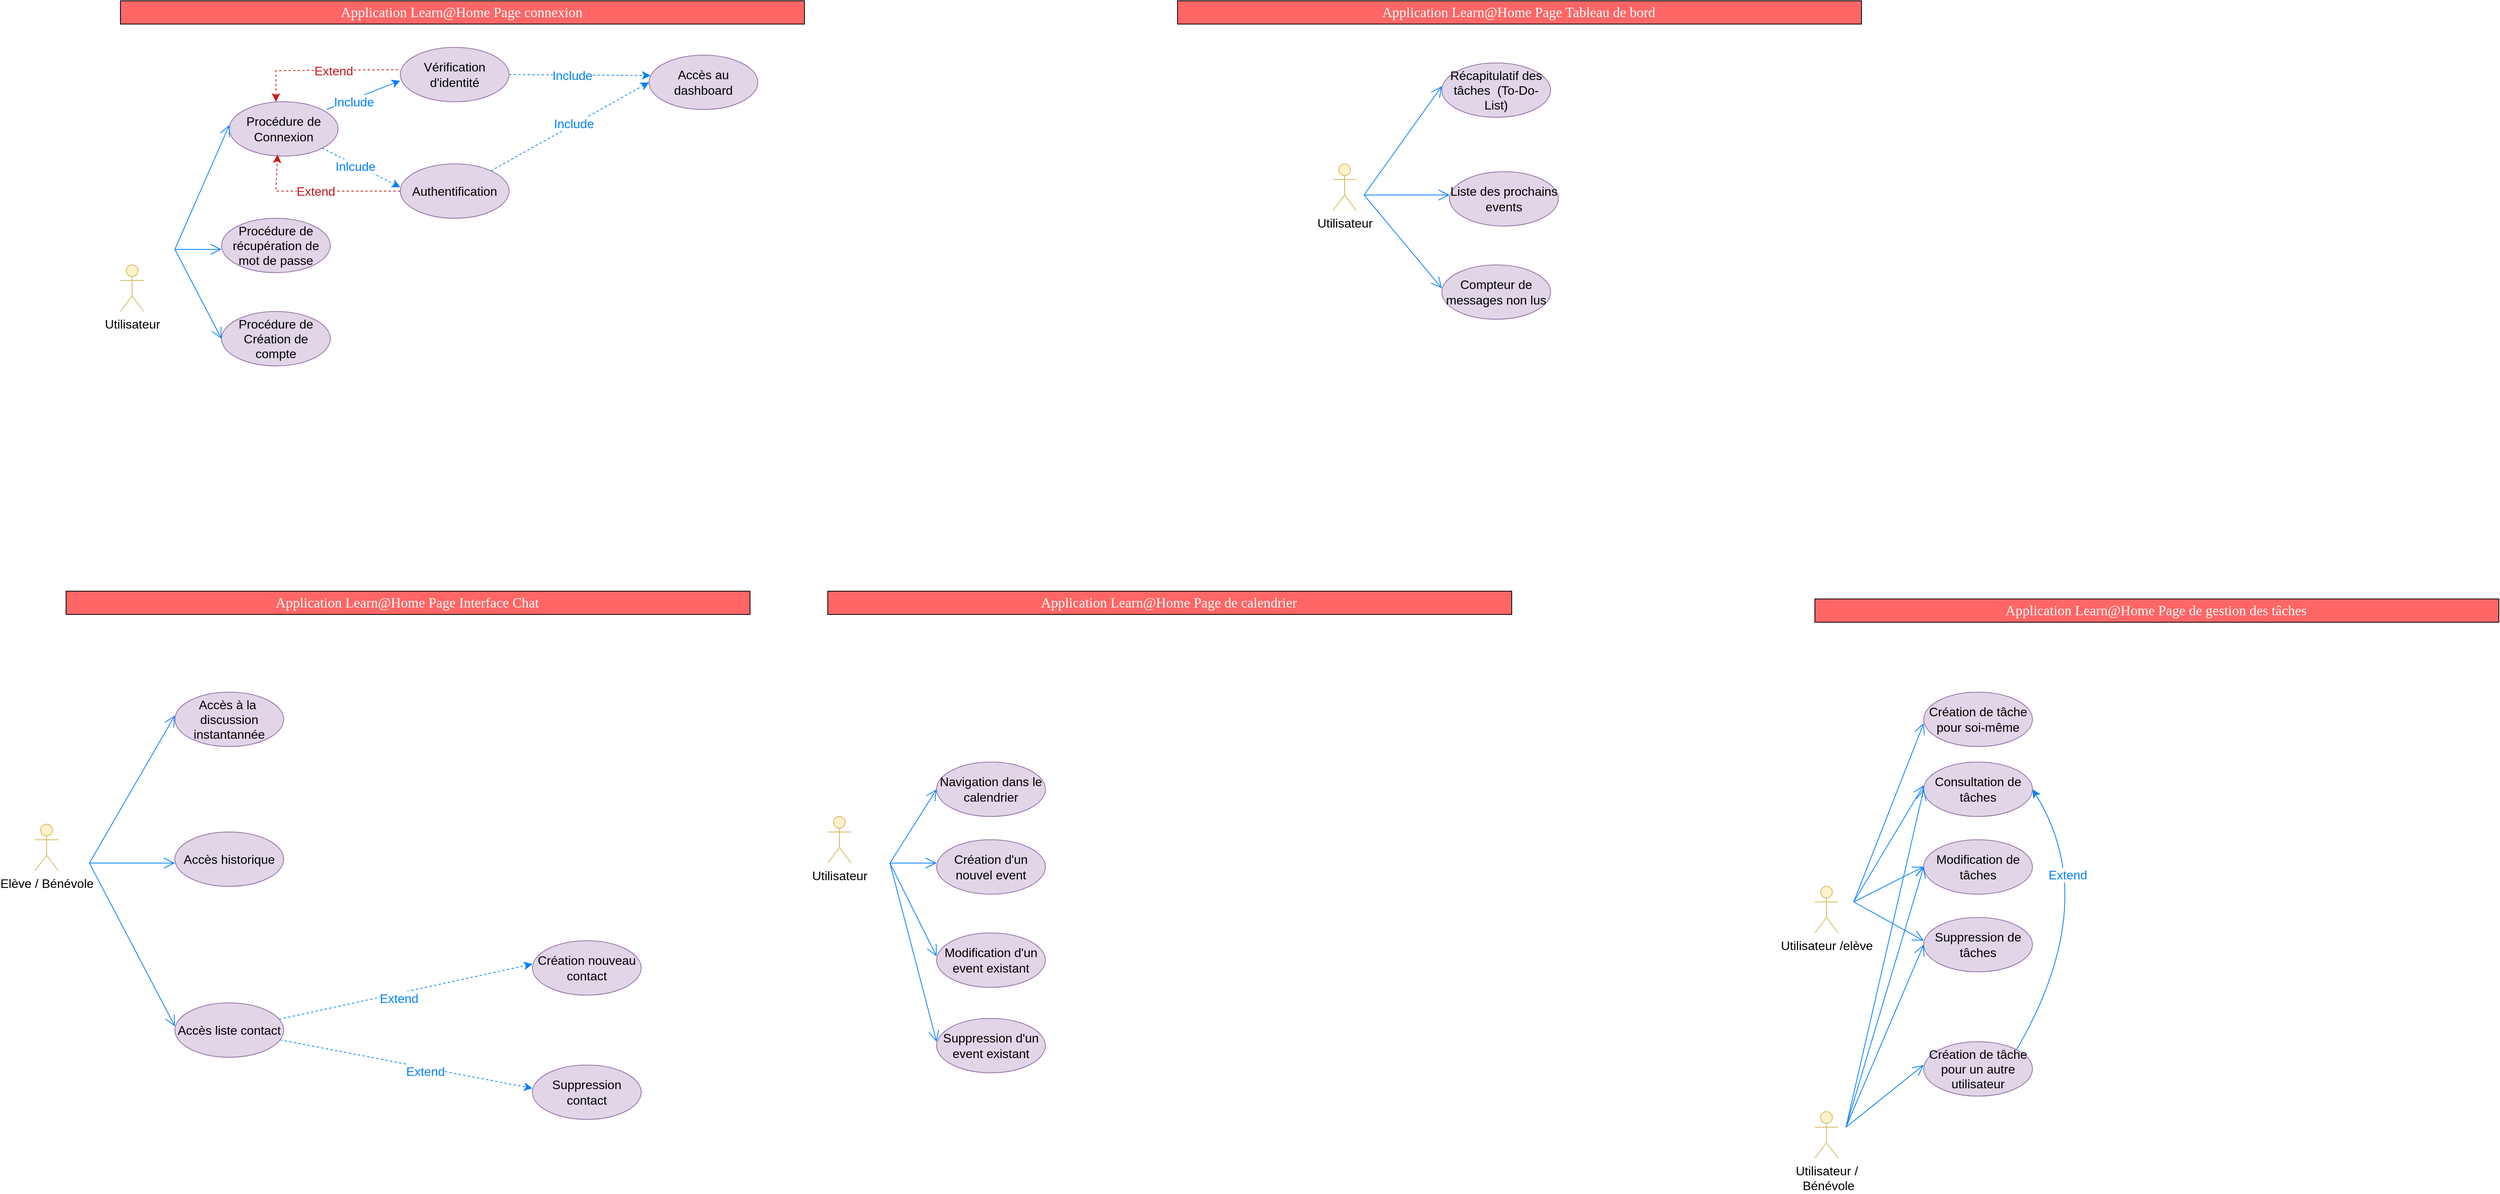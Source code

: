 <mxfile version="22.1.15" type="github">
  <diagram name="Page-1" id="1zsd9Qe-w-mNB6tBP4gk">
    <mxGraphModel dx="3509" dy="3977" grid="1" gridSize="10" guides="1" tooltips="1" connect="1" arrows="1" fold="1" page="0" pageScale="1" pageWidth="827" pageHeight="1169" math="0" shadow="0">
      <root>
        <mxCell id="0" />
        <mxCell id="1" parent="0" />
        <mxCell id="kUKV6NQQhQ4EJnf8gUJz-1" value="Utilisateur&lt;br&gt;" style="shape=umlActor;verticalLabelPosition=bottom;verticalAlign=top;html=1;fontSize=16;fillColor=#fff2cc;strokeColor=#d6b656;" parent="1" vertex="1">
          <mxGeometry x="-1480" y="-2660" width="30" height="60" as="geometry" />
        </mxCell>
        <mxCell id="kUKV6NQQhQ4EJnf8gUJz-37" value="Application Learn@Home Page connexion" style="text;strokeColor=default;fillColor=#FF6666;align=center;verticalAlign=top;rounded=0;fontSize=18;labelBackgroundColor=none;labelBorderColor=none;spacingTop=0;whiteSpace=wrap;html=1;fontFamily=Times New Roman;spacing=0;spacingRight=2;fontColor=#FFFFFF;" parent="1" vertex="1">
          <mxGeometry x="-1480" y="-3000" width="880" height="30" as="geometry" />
        </mxCell>
        <mxCell id="kUKV6NQQhQ4EJnf8gUJz-224" style="edgeStyle=none;curved=1;rounded=0;orthogonalLoop=1;jettySize=auto;html=1;fontSize=12;startSize=8;endSize=8;exitX=0.897;exitY=0.139;exitDx=0;exitDy=0;exitPerimeter=0;fillColor=#dae8fc;strokeColor=#007FFF;" parent="1" source="kUKV6NQQhQ4EJnf8gUJz-39" edge="1">
          <mxGeometry relative="1" as="geometry">
            <mxPoint x="-1120" y="-2897.06" as="targetPoint" />
            <mxPoint x="-1209.891" y="-2869.997" as="sourcePoint" />
          </mxGeometry>
        </mxCell>
        <mxCell id="kUKV6NQQhQ4EJnf8gUJz-226" value="&lt;font color=&quot;#007fff&quot;&gt;Include&lt;/font&gt;" style="edgeLabel;html=1;align=center;verticalAlign=middle;resizable=0;points=[];fontSize=16;" parent="kUKV6NQQhQ4EJnf8gUJz-224" vertex="1" connectable="0">
          <mxGeometry x="-0.311" y="-3" relative="1" as="geometry">
            <mxPoint as="offset" />
          </mxGeometry>
        </mxCell>
        <mxCell id="kUKV6NQQhQ4EJnf8gUJz-227" style="edgeStyle=none;curved=1;rounded=0;orthogonalLoop=1;jettySize=auto;html=1;fontSize=12;startSize=8;endSize=8;fillColor=#dae8fc;strokeColor=#007FFF;dashed=1;" parent="1" source="kUKV6NQQhQ4EJnf8gUJz-39" edge="1">
          <mxGeometry relative="1" as="geometry">
            <mxPoint x="-1120" y="-2760" as="targetPoint" />
          </mxGeometry>
        </mxCell>
        <mxCell id="kUKV6NQQhQ4EJnf8gUJz-229" value="&lt;font color=&quot;#007fff&quot;&gt;Inlcude&lt;/font&gt;" style="edgeLabel;html=1;align=center;verticalAlign=middle;resizable=0;points=[];fontSize=16;" parent="kUKV6NQQhQ4EJnf8gUJz-227" vertex="1" connectable="0">
          <mxGeometry x="-0.138" y="-2" relative="1" as="geometry">
            <mxPoint as="offset" />
          </mxGeometry>
        </mxCell>
        <mxCell id="kUKV6NQQhQ4EJnf8gUJz-39" value="Procédure de Connexion" style="ellipse;whiteSpace=wrap;html=1;fontSize=16;fillColor=#e1d5e7;strokeColor=#9673a6;" parent="1" vertex="1">
          <mxGeometry x="-1340" y="-2870" width="140" height="70" as="geometry" />
        </mxCell>
        <mxCell id="kUKV6NQQhQ4EJnf8gUJz-74" value="Procédure de récupération de mot de passe" style="ellipse;whiteSpace=wrap;html=1;fontSize=16;fillColor=#e1d5e7;strokeColor=#9673a6;" parent="1" vertex="1">
          <mxGeometry x="-1350" y="-2720" width="140" height="70" as="geometry" />
        </mxCell>
        <mxCell id="kUKV6NQQhQ4EJnf8gUJz-86" value="Procédure de Création de compte" style="ellipse;whiteSpace=wrap;html=1;fontSize=16;fillColor=#e1d5e7;strokeColor=#9673a6;" parent="1" vertex="1">
          <mxGeometry x="-1350" y="-2600" width="140" height="70" as="geometry" />
        </mxCell>
        <mxCell id="kUKV6NQQhQ4EJnf8gUJz-95" value="Application Learn@Home Page Tableau de bord" style="text;strokeColor=default;fillColor=#FF6666;align=center;verticalAlign=top;rounded=0;fontSize=18;labelBackgroundColor=none;labelBorderColor=none;spacingTop=0;whiteSpace=wrap;html=1;fontFamily=Times New Roman;spacing=0;spacingRight=2;fontColor=#FFFFFF;" parent="1" vertex="1">
          <mxGeometry x="-120" y="-3000" width="880" height="30" as="geometry" />
        </mxCell>
        <mxCell id="kUKV6NQQhQ4EJnf8gUJz-96" value="Utilisateur&lt;br&gt;" style="shape=umlActor;verticalLabelPosition=bottom;verticalAlign=top;html=1;fontSize=16;fillColor=#fff2cc;strokeColor=#d6b656;" parent="1" vertex="1">
          <mxGeometry x="80" y="-2790" width="30" height="60" as="geometry" />
        </mxCell>
        <mxCell id="kUKV6NQQhQ4EJnf8gUJz-97" value="Récapitulatif des tâches&amp;nbsp; (To-Do-List)" style="ellipse;whiteSpace=wrap;html=1;fontSize=16;fillColor=#e1d5e7;strokeColor=#9673a6;" parent="1" vertex="1">
          <mxGeometry x="220" y="-2920" width="140" height="70" as="geometry" />
        </mxCell>
        <mxCell id="kUKV6NQQhQ4EJnf8gUJz-98" value="Liste des prochains events" style="ellipse;whiteSpace=wrap;html=1;fontSize=16;fillColor=#e1d5e7;strokeColor=#9673a6;" parent="1" vertex="1">
          <mxGeometry x="230" y="-2780" width="140" height="70" as="geometry" />
        </mxCell>
        <mxCell id="kUKV6NQQhQ4EJnf8gUJz-99" value="Compteur de messages non lus" style="ellipse;whiteSpace=wrap;html=1;fontSize=16;fillColor=#e1d5e7;strokeColor=#9673a6;" parent="1" vertex="1">
          <mxGeometry x="220" y="-2660" width="140" height="70" as="geometry" />
        </mxCell>
        <mxCell id="kUKV6NQQhQ4EJnf8gUJz-116" value="" style="endArrow=open;endFill=1;endSize=12;html=1;rounded=0;fontSize=12;curved=1;fillColor=#dae8fc;strokeColor=#007FFF;" parent="1" edge="1">
          <mxGeometry width="160" relative="1" as="geometry">
            <mxPoint x="-1410" y="-2680" as="sourcePoint" />
            <mxPoint x="-1340" y="-2840" as="targetPoint" />
          </mxGeometry>
        </mxCell>
        <mxCell id="kUKV6NQQhQ4EJnf8gUJz-118" value="" style="endArrow=open;endFill=1;endSize=12;html=1;rounded=0;fontSize=12;curved=1;fillColor=#dae8fc;strokeColor=#007FFF;" parent="1" edge="1">
          <mxGeometry width="160" relative="1" as="geometry">
            <mxPoint x="120" y="-2750" as="sourcePoint" />
            <mxPoint x="230" y="-2750" as="targetPoint" />
          </mxGeometry>
        </mxCell>
        <mxCell id="kUKV6NQQhQ4EJnf8gUJz-119" value="" style="endArrow=open;endFill=1;endSize=12;html=1;rounded=0;fontSize=12;curved=1;fillColor=#dae8fc;strokeColor=#007FFF;" parent="1" edge="1">
          <mxGeometry width="160" relative="1" as="geometry">
            <mxPoint x="120" y="-2750" as="sourcePoint" />
            <mxPoint x="220" y="-2630" as="targetPoint" />
          </mxGeometry>
        </mxCell>
        <mxCell id="kUKV6NQQhQ4EJnf8gUJz-180" value="Application Learn@Home Page Interface Chat" style="text;strokeColor=default;fillColor=#FF6666;align=center;verticalAlign=top;rounded=0;fontSize=18;labelBackgroundColor=none;labelBorderColor=none;spacingTop=0;whiteSpace=wrap;html=1;fontFamily=Times New Roman;spacing=0;spacingRight=2;fontColor=#FFFFFF;" parent="1" vertex="1">
          <mxGeometry x="-1550" y="-2240" width="880" height="30" as="geometry" />
        </mxCell>
        <mxCell id="kUKV6NQQhQ4EJnf8gUJz-181" value="Elève / Bénévole" style="shape=umlActor;verticalLabelPosition=bottom;verticalAlign=top;html=1;fontSize=16;fillColor=#fff2cc;strokeColor=#d6b656;" parent="1" vertex="1">
          <mxGeometry x="-1590" y="-1940" width="30" height="60" as="geometry" />
        </mxCell>
        <mxCell id="kUKV6NQQhQ4EJnf8gUJz-184" value="" style="endArrow=open;endFill=1;endSize=12;html=1;rounded=0;fontSize=12;curved=1;strokeColor=#007FFF;" parent="1" edge="1">
          <mxGeometry width="160" relative="1" as="geometry">
            <mxPoint x="-1520" y="-1890" as="sourcePoint" />
            <mxPoint x="-1410" y="-2080" as="targetPoint" />
          </mxGeometry>
        </mxCell>
        <mxCell id="kUKV6NQQhQ4EJnf8gUJz-185" value="" style="endArrow=open;endFill=1;endSize=12;html=1;rounded=0;fontSize=12;curved=1;strokeColor=#007FFF;" parent="1" edge="1">
          <mxGeometry width="160" relative="1" as="geometry">
            <mxPoint x="-1520" y="-1890" as="sourcePoint" />
            <mxPoint x="-1410" y="-1890" as="targetPoint" />
          </mxGeometry>
        </mxCell>
        <mxCell id="kUKV6NQQhQ4EJnf8gUJz-186" value="" style="endArrow=open;endFill=1;endSize=12;html=1;rounded=0;fontSize=12;curved=1;strokeColor=#007FFF;" parent="1" edge="1">
          <mxGeometry width="160" relative="1" as="geometry">
            <mxPoint x="-1520" y="-1890" as="sourcePoint" />
            <mxPoint x="-1410" y="-1680" as="targetPoint" />
          </mxGeometry>
        </mxCell>
        <mxCell id="kUKV6NQQhQ4EJnf8gUJz-188" value="Accès à la&amp;nbsp; discussion instantannée" style="ellipse;whiteSpace=wrap;html=1;fontSize=16;fillColor=#e1d5e7;strokeColor=#9673a6;" parent="1" vertex="1">
          <mxGeometry x="-1410" y="-2110" width="140" height="70" as="geometry" />
        </mxCell>
        <mxCell id="kUKV6NQQhQ4EJnf8gUJz-189" value="Accès historique" style="ellipse;whiteSpace=wrap;html=1;fontSize=16;fillColor=#e1d5e7;strokeColor=#9673a6;" parent="1" vertex="1">
          <mxGeometry x="-1410" y="-1930" width="140" height="70" as="geometry" />
        </mxCell>
        <mxCell id="kUKV6NQQhQ4EJnf8gUJz-196" style="edgeStyle=none;curved=1;rounded=0;orthogonalLoop=1;jettySize=auto;html=1;fontSize=12;startSize=8;endSize=8;fillColor=#dae8fc;strokeColor=#007FFF;dashed=1;" parent="1" source="kUKV6NQQhQ4EJnf8gUJz-195" edge="1">
          <mxGeometry relative="1" as="geometry">
            <mxPoint x="-950" y="-1760" as="targetPoint" />
          </mxGeometry>
        </mxCell>
        <mxCell id="kUKV6NQQhQ4EJnf8gUJz-203" value="&lt;font color=&quot;#007fff&quot;&gt;Extend&lt;/font&gt;" style="edgeLabel;html=1;align=center;verticalAlign=middle;resizable=0;points=[];fontSize=16;" parent="kUKV6NQQhQ4EJnf8gUJz-196" vertex="1" connectable="0">
          <mxGeometry x="-0.066" y="-6" relative="1" as="geometry">
            <mxPoint as="offset" />
          </mxGeometry>
        </mxCell>
        <mxCell id="kUKV6NQQhQ4EJnf8gUJz-197" style="edgeStyle=none;curved=1;rounded=0;orthogonalLoop=1;jettySize=auto;html=1;fontSize=12;startSize=8;endSize=8;fillColor=#dae8fc;strokeColor=#007FFF;dashed=1;" parent="1" source="kUKV6NQQhQ4EJnf8gUJz-195" edge="1">
          <mxGeometry relative="1" as="geometry">
            <mxPoint x="-950" y="-1600" as="targetPoint" />
          </mxGeometry>
        </mxCell>
        <mxCell id="kUKV6NQQhQ4EJnf8gUJz-204" value="&lt;font color=&quot;#007fff&quot;&gt;Extend&lt;/font&gt;" style="edgeLabel;html=1;align=center;verticalAlign=middle;resizable=0;points=[];fontSize=16;" parent="kUKV6NQQhQ4EJnf8gUJz-197" vertex="1" connectable="0">
          <mxGeometry x="0.148" y="-4" relative="1" as="geometry">
            <mxPoint x="1" as="offset" />
          </mxGeometry>
        </mxCell>
        <mxCell id="kUKV6NQQhQ4EJnf8gUJz-195" value="Accès liste contact" style="ellipse;whiteSpace=wrap;html=1;fontSize=16;fillColor=#e1d5e7;strokeColor=#9673a6;" parent="1" vertex="1">
          <mxGeometry x="-1410" y="-1710" width="140" height="70" as="geometry" />
        </mxCell>
        <mxCell id="kUKV6NQQhQ4EJnf8gUJz-198" value="Création nouveau contact" style="ellipse;whiteSpace=wrap;html=1;fontSize=16;fillColor=#e1d5e7;strokeColor=#9673a6;" parent="1" vertex="1">
          <mxGeometry x="-950" y="-1790" width="140" height="70" as="geometry" />
        </mxCell>
        <mxCell id="kUKV6NQQhQ4EJnf8gUJz-199" value="Suppression contact" style="ellipse;whiteSpace=wrap;html=1;fontSize=16;fillColor=#e1d5e7;strokeColor=#9673a6;" parent="1" vertex="1">
          <mxGeometry x="-950" y="-1630" width="140" height="70" as="geometry" />
        </mxCell>
        <mxCell id="kUKV6NQQhQ4EJnf8gUJz-221" value="" style="endArrow=open;endFill=1;endSize=12;html=1;rounded=0;fontSize=12;curved=1;fillColor=#dae8fc;strokeColor=#007FFF;" parent="1" edge="1">
          <mxGeometry width="160" relative="1" as="geometry">
            <mxPoint x="120" y="-2750" as="sourcePoint" />
            <mxPoint x="220" y="-2890" as="targetPoint" />
          </mxGeometry>
        </mxCell>
        <mxCell id="kUKV6NQQhQ4EJnf8gUJz-222" value="" style="endArrow=open;endFill=1;endSize=12;html=1;rounded=0;fontSize=12;curved=1;fillColor=#dae8fc;strokeColor=#007FFF;entryX=0;entryY=0.5;entryDx=0;entryDy=0;" parent="1" edge="1" target="kUKV6NQQhQ4EJnf8gUJz-86">
          <mxGeometry width="160" relative="1" as="geometry">
            <mxPoint x="-1410" y="-2680" as="sourcePoint" />
            <mxPoint x="-1350" y="-2475.5" as="targetPoint" />
          </mxGeometry>
        </mxCell>
        <mxCell id="kUKV6NQQhQ4EJnf8gUJz-223" value="" style="endArrow=open;endFill=1;endSize=12;html=1;rounded=0;fontSize=12;curved=1;fillColor=#dae8fc;strokeColor=#007FFF;" parent="1" edge="1">
          <mxGeometry width="160" relative="1" as="geometry">
            <mxPoint x="-1410" y="-2680" as="sourcePoint" />
            <mxPoint x="-1350" y="-2680" as="targetPoint" />
          </mxGeometry>
        </mxCell>
        <mxCell id="kUKV6NQQhQ4EJnf8gUJz-242" style="edgeStyle=none;curved=1;rounded=0;orthogonalLoop=1;jettySize=auto;html=1;exitX=1;exitY=0.5;exitDx=0;exitDy=0;fontSize=12;startSize=8;endSize=8;dashed=1;fillColor=#dae8fc;strokeColor=#007FFF;entryX=0.014;entryY=0.375;entryDx=0;entryDy=0;entryPerimeter=0;" parent="1" source="kUKV6NQQhQ4EJnf8gUJz-225" target="kUKV6NQQhQ4EJnf8gUJz-246" edge="1">
          <mxGeometry relative="1" as="geometry">
            <mxPoint x="-880" y="-2840" as="targetPoint" />
          </mxGeometry>
        </mxCell>
        <mxCell id="kUKV6NQQhQ4EJnf8gUJz-245" value="&lt;font color=&quot;#007fff&quot;&gt;Include&lt;/font&gt;" style="edgeLabel;html=1;align=center;verticalAlign=middle;resizable=0;points=[];fontSize=16;" parent="kUKV6NQQhQ4EJnf8gUJz-242" vertex="1" connectable="0">
          <mxGeometry x="-0.122" relative="1" as="geometry">
            <mxPoint x="1" as="offset" />
          </mxGeometry>
        </mxCell>
        <mxCell id="kUKV6NQQhQ4EJnf8gUJz-255" style="edgeStyle=none;curved=0;rounded=0;orthogonalLoop=1;jettySize=auto;html=1;fontSize=12;startSize=8;endSize=8;entryX=0.5;entryY=0;entryDx=0;entryDy=0;exitX=-0.021;exitY=0.41;exitDx=0;exitDy=0;exitPerimeter=0;fillColor=#f8cecc;strokeColor=#C91616;dashed=1;" parent="1" source="kUKV6NQQhQ4EJnf8gUJz-225" edge="1">
          <mxGeometry relative="1" as="geometry">
            <mxPoint x="-1280" y="-2870" as="targetPoint" />
            <mxPoint x="-1129.72" y="-2909.48" as="sourcePoint" />
            <Array as="points">
              <mxPoint x="-1280" y="-2910" />
            </Array>
          </mxGeometry>
        </mxCell>
        <mxCell id="kUKV6NQQhQ4EJnf8gUJz-256" value="&lt;font color=&quot;#c91616&quot;&gt;Extend&lt;/font&gt;" style="edgeLabel;html=1;align=center;verticalAlign=middle;resizable=0;points=[];fontSize=16;" parent="kUKV6NQQhQ4EJnf8gUJz-255" vertex="1" connectable="0">
          <mxGeometry x="-0.097" y="1" relative="1" as="geometry">
            <mxPoint x="6" y="-1" as="offset" />
          </mxGeometry>
        </mxCell>
        <mxCell id="kUKV6NQQhQ4EJnf8gUJz-225" value="Vérification d&#39;identité" style="ellipse;whiteSpace=wrap;html=1;fontSize=16;fillColor=#e1d5e7;strokeColor=#9673a6;" parent="1" vertex="1">
          <mxGeometry x="-1120" y="-2940" width="140" height="70" as="geometry" />
        </mxCell>
        <mxCell id="kUKV6NQQhQ4EJnf8gUJz-241" style="edgeStyle=none;curved=1;rounded=0;orthogonalLoop=1;jettySize=auto;html=1;fontSize=12;startSize=8;endSize=8;dashed=1;fillColor=#dae8fc;strokeColor=#007FFF;entryX=0;entryY=0.5;entryDx=0;entryDy=0;" parent="1" source="kUKV6NQQhQ4EJnf8gUJz-228" target="kUKV6NQQhQ4EJnf8gUJz-246" edge="1">
          <mxGeometry relative="1" as="geometry">
            <mxPoint x="-880" y="-2840" as="targetPoint" />
          </mxGeometry>
        </mxCell>
        <mxCell id="kUKV6NQQhQ4EJnf8gUJz-244" value="&lt;font color=&quot;#007fff&quot;&gt;Include&lt;/font&gt;" style="edgeLabel;html=1;align=center;verticalAlign=middle;resizable=0;points=[];fontSize=16;" parent="kUKV6NQQhQ4EJnf8gUJz-241" vertex="1" connectable="0">
          <mxGeometry x="0.051" y="2" relative="1" as="geometry">
            <mxPoint as="offset" />
          </mxGeometry>
        </mxCell>
        <mxCell id="kUKV6NQQhQ4EJnf8gUJz-251" style="edgeStyle=none;curved=0;rounded=0;orthogonalLoop=1;jettySize=auto;html=1;fontSize=12;startSize=8;endSize=8;entryX=0.443;entryY=0.971;entryDx=0;entryDy=0;entryPerimeter=0;fillColor=#f8cecc;strokeColor=#C91616;dashed=1;" parent="1" source="kUKV6NQQhQ4EJnf8gUJz-228" target="kUKV6NQQhQ4EJnf8gUJz-39" edge="1">
          <mxGeometry relative="1" as="geometry">
            <mxPoint x="-1280" y="-2755" as="targetPoint" />
            <Array as="points">
              <mxPoint x="-1280" y="-2755" />
            </Array>
          </mxGeometry>
        </mxCell>
        <mxCell id="kUKV6NQQhQ4EJnf8gUJz-252" value="&lt;font color=&quot;#c91616&quot;&gt;Extend&lt;/font&gt;" style="edgeLabel;html=1;align=center;verticalAlign=middle;resizable=0;points=[];fontSize=16;" parent="kUKV6NQQhQ4EJnf8gUJz-251" vertex="1" connectable="0">
          <mxGeometry x="0.053" relative="1" as="geometry">
            <mxPoint as="offset" />
          </mxGeometry>
        </mxCell>
        <mxCell id="kUKV6NQQhQ4EJnf8gUJz-228" value="Authentification" style="ellipse;whiteSpace=wrap;html=1;fontSize=16;fillColor=#e1d5e7;strokeColor=#9673a6;" parent="1" vertex="1">
          <mxGeometry x="-1120" y="-2790" width="140" height="70" as="geometry" />
        </mxCell>
        <mxCell id="kUKV6NQQhQ4EJnf8gUJz-246" value="Accès au dashboard" style="ellipse;whiteSpace=wrap;html=1;fontSize=16;fillColor=#e1d5e7;strokeColor=#9673a6;" parent="1" vertex="1">
          <mxGeometry x="-800" y="-2930" width="140" height="70" as="geometry" />
        </mxCell>
        <mxCell id="kUKV6NQQhQ4EJnf8gUJz-278" value="Application Learn@Home Page de calendrier" style="text;strokeColor=default;fillColor=#FF6666;align=center;verticalAlign=top;rounded=0;fontSize=18;labelBackgroundColor=none;labelBorderColor=none;spacingTop=0;whiteSpace=wrap;html=1;fontFamily=Times New Roman;spacing=0;spacingRight=2;fontColor=#FFFFFF;" parent="1" vertex="1">
          <mxGeometry x="-570" y="-2240" width="880" height="30" as="geometry" />
        </mxCell>
        <mxCell id="kUKV6NQQhQ4EJnf8gUJz-279" value="Utilisateur&lt;br&gt;" style="shape=umlActor;verticalLabelPosition=bottom;verticalAlign=top;html=1;fontSize=16;fillColor=#fff2cc;strokeColor=#d6b656;" parent="1" vertex="1">
          <mxGeometry x="-570" y="-1950" width="30" height="60" as="geometry" />
        </mxCell>
        <mxCell id="kUKV6NQQhQ4EJnf8gUJz-283" value="" style="endArrow=open;endFill=1;endSize=12;html=1;rounded=0;fontSize=12;curved=1;strokeColor=#007FFF;entryX=0;entryY=0.5;entryDx=0;entryDy=0;" parent="1" edge="1" target="kUKV6NQQhQ4EJnf8gUJz-286">
          <mxGeometry width="160" relative="1" as="geometry">
            <mxPoint x="-490" y="-1890" as="sourcePoint" />
            <mxPoint x="-430" y="-2020" as="targetPoint" />
          </mxGeometry>
        </mxCell>
        <mxCell id="kUKV6NQQhQ4EJnf8gUJz-284" value="" style="endArrow=open;endFill=1;endSize=12;html=1;rounded=0;fontSize=12;curved=1;strokeColor=#007FFF;" parent="1" edge="1">
          <mxGeometry width="160" relative="1" as="geometry">
            <mxPoint x="-490" y="-1890" as="sourcePoint" />
            <mxPoint x="-430" y="-1890" as="targetPoint" />
          </mxGeometry>
        </mxCell>
        <mxCell id="kUKV6NQQhQ4EJnf8gUJz-286" value="Navigation dans le calendrier" style="ellipse;whiteSpace=wrap;html=1;fontSize=16;fillColor=#e1d5e7;strokeColor=#9673a6;" parent="1" vertex="1">
          <mxGeometry x="-430" y="-2020" width="140" height="70" as="geometry" />
        </mxCell>
        <mxCell id="kUKV6NQQhQ4EJnf8gUJz-287" value="Création d&#39;un nouvel event" style="ellipse;whiteSpace=wrap;html=1;fontSize=16;fillColor=#e1d5e7;strokeColor=#9673a6;" parent="1" vertex="1">
          <mxGeometry x="-430" y="-1920" width="140" height="70" as="geometry" />
        </mxCell>
        <mxCell id="kUKV6NQQhQ4EJnf8gUJz-288" value="" style="endArrow=open;endFill=1;endSize=12;html=1;rounded=0;fontSize=12;curved=1;strokeColor=#007FFF;" parent="1" edge="1">
          <mxGeometry width="160" relative="1" as="geometry">
            <mxPoint x="-490" y="-1890" as="sourcePoint" />
            <mxPoint x="-430" y="-1770" as="targetPoint" />
          </mxGeometry>
        </mxCell>
        <mxCell id="kUKV6NQQhQ4EJnf8gUJz-289" value="" style="endArrow=open;endFill=1;endSize=12;html=1;rounded=0;fontSize=12;curved=1;strokeColor=#007FFF;" parent="1" edge="1">
          <mxGeometry width="160" relative="1" as="geometry">
            <mxPoint x="-490" y="-1890" as="sourcePoint" />
            <mxPoint x="-430" y="-1660" as="targetPoint" />
          </mxGeometry>
        </mxCell>
        <mxCell id="kUKV6NQQhQ4EJnf8gUJz-290" value="Modification d&#39;un event existant" style="ellipse;whiteSpace=wrap;html=1;fontSize=16;fillColor=#e1d5e7;strokeColor=#9673a6;" parent="1" vertex="1">
          <mxGeometry x="-430" y="-1800" width="140" height="70" as="geometry" />
        </mxCell>
        <mxCell id="kUKV6NQQhQ4EJnf8gUJz-291" value="Suppression d&#39;un event existant" style="ellipse;whiteSpace=wrap;html=1;fontSize=16;fillColor=#e1d5e7;strokeColor=#9673a6;" parent="1" vertex="1">
          <mxGeometry x="-430" y="-1690" width="140" height="70" as="geometry" />
        </mxCell>
        <mxCell id="kUKV6NQQhQ4EJnf8gUJz-323" value="Application Learn@Home Page de gestion des tâches" style="text;strokeColor=default;fillColor=#FF6666;align=center;verticalAlign=top;rounded=0;fontSize=18;labelBackgroundColor=none;labelBorderColor=none;spacingTop=0;whiteSpace=wrap;html=1;fontFamily=Times New Roman;spacing=0;spacingRight=2;fontColor=#FFFFFF;" parent="1" vertex="1">
          <mxGeometry x="700" y="-2230" width="880" height="30" as="geometry" />
        </mxCell>
        <mxCell id="kUKV6NQQhQ4EJnf8gUJz-324" value="Utilisateur /elève" style="shape=umlActor;verticalLabelPosition=bottom;verticalAlign=top;html=1;fontSize=16;fillColor=#fff2cc;strokeColor=#d6b656;" parent="1" vertex="1">
          <mxGeometry x="700" y="-1860" width="30" height="60" as="geometry" />
        </mxCell>
        <mxCell id="kUKV6NQQhQ4EJnf8gUJz-327" value="" style="endArrow=open;endFill=1;endSize=12;html=1;rounded=0;fontSize=12;curved=1;strokeColor=#007FFF;" parent="1" edge="1">
          <mxGeometry width="160" relative="1" as="geometry">
            <mxPoint x="750" y="-1840" as="sourcePoint" />
            <mxPoint x="840" y="-2070" as="targetPoint" />
          </mxGeometry>
        </mxCell>
        <mxCell id="kUKV6NQQhQ4EJnf8gUJz-328" value="" style="endArrow=open;endFill=1;endSize=12;html=1;rounded=0;fontSize=12;curved=1;strokeColor=#007FFF;" parent="1" edge="1">
          <mxGeometry width="160" relative="1" as="geometry">
            <mxPoint x="750" y="-1840" as="sourcePoint" />
            <mxPoint x="840" y="-1990" as="targetPoint" />
          </mxGeometry>
        </mxCell>
        <mxCell id="kUKV6NQQhQ4EJnf8gUJz-329" value="" style="endArrow=open;endFill=1;endSize=12;html=1;rounded=0;fontSize=12;curved=1;strokeColor=#007FFF;" parent="1" edge="1">
          <mxGeometry width="160" relative="1" as="geometry">
            <mxPoint x="750" y="-1840" as="sourcePoint" />
            <mxPoint x="840" y="-1885.34" as="targetPoint" />
          </mxGeometry>
        </mxCell>
        <mxCell id="kUKV6NQQhQ4EJnf8gUJz-330" value="" style="endArrow=open;endFill=1;endSize=12;html=1;rounded=0;fontSize=12;curved=1;strokeColor=#007FFF;" parent="1" edge="1">
          <mxGeometry width="160" relative="1" as="geometry">
            <mxPoint x="740" y="-1550" as="sourcePoint" />
            <mxPoint x="840" y="-1630" as="targetPoint" />
          </mxGeometry>
        </mxCell>
        <mxCell id="kUKV6NQQhQ4EJnf8gUJz-333" value="Utilisateur /&lt;br&gt;&amp;nbsp;Bénévole" style="shape=umlActor;verticalLabelPosition=bottom;verticalAlign=top;html=1;fontSize=16;fillColor=#fff2cc;strokeColor=#d6b656;" parent="1" vertex="1">
          <mxGeometry x="700" y="-1570" width="30" height="60" as="geometry" />
        </mxCell>
        <mxCell id="kUKV6NQQhQ4EJnf8gUJz-336" value="Création de tâche pour soi-même" style="ellipse;whiteSpace=wrap;html=1;fontSize=16;fillColor=#e1d5e7;strokeColor=#9673a6;" parent="1" vertex="1">
          <mxGeometry x="840" y="-2110" width="140" height="70" as="geometry" />
        </mxCell>
        <mxCell id="mY0RuLTUbNtjpvg7fHiF-1" style="edgeStyle=none;curved=1;rounded=0;orthogonalLoop=1;jettySize=auto;html=1;exitX=1;exitY=0;exitDx=0;exitDy=0;entryX=1;entryY=0.5;entryDx=0;entryDy=0;fontSize=12;startSize=8;endSize=8;fillColor=#dae8fc;strokeColor=#007FFF;" parent="1" source="kUKV6NQQhQ4EJnf8gUJz-337" target="kUKV6NQQhQ4EJnf8gUJz-338" edge="1">
          <mxGeometry relative="1" as="geometry">
            <Array as="points">
              <mxPoint x="1070" y="-1840" />
            </Array>
          </mxGeometry>
        </mxCell>
        <mxCell id="mY0RuLTUbNtjpvg7fHiF-2" value="&lt;font color=&quot;#007fff&quot;&gt;Extend&lt;/font&gt;" style="edgeLabel;html=1;align=center;verticalAlign=middle;resizable=0;points=[];fontSize=16;" parent="mY0RuLTUbNtjpvg7fHiF-1" vertex="1" connectable="0">
          <mxGeometry x="0.402" y="20" relative="1" as="geometry">
            <mxPoint as="offset" />
          </mxGeometry>
        </mxCell>
        <mxCell id="kUKV6NQQhQ4EJnf8gUJz-337" value="Création de tâche pour un autre utilisateur" style="ellipse;whiteSpace=wrap;html=1;fontSize=16;fillColor=#e1d5e7;strokeColor=#9673a6;" parent="1" vertex="1">
          <mxGeometry x="840" y="-1660" width="140" height="70" as="geometry" />
        </mxCell>
        <mxCell id="kUKV6NQQhQ4EJnf8gUJz-338" value="Consultation de tâches" style="ellipse;whiteSpace=wrap;html=1;fontSize=16;fillColor=#e1d5e7;strokeColor=#9673a6;" parent="1" vertex="1">
          <mxGeometry x="840" y="-2020" width="140" height="70" as="geometry" />
        </mxCell>
        <mxCell id="kUKV6NQQhQ4EJnf8gUJz-340" value="Modification de tâches" style="ellipse;whiteSpace=wrap;html=1;fontSize=16;fillColor=#e1d5e7;strokeColor=#9673a6;" parent="1" vertex="1">
          <mxGeometry x="840" y="-1920" width="140" height="70" as="geometry" />
        </mxCell>
        <mxCell id="kUKV6NQQhQ4EJnf8gUJz-342" value="" style="endArrow=open;endFill=1;endSize=12;html=1;rounded=0;fontSize=12;curved=1;strokeColor=#007FFF;" parent="1" edge="1">
          <mxGeometry width="160" relative="1" as="geometry">
            <mxPoint x="750" y="-1840" as="sourcePoint" />
            <mxPoint x="840" y="-1790" as="targetPoint" />
          </mxGeometry>
        </mxCell>
        <mxCell id="kUKV6NQQhQ4EJnf8gUJz-344" value="Suppression de tâches" style="ellipse;whiteSpace=wrap;html=1;fontSize=16;fillColor=#e1d5e7;strokeColor=#9673a6;" parent="1" vertex="1">
          <mxGeometry x="840" y="-1820" width="140" height="70" as="geometry" />
        </mxCell>
        <mxCell id="a3xLqp_mZcLnd-MGu28U-4" value="" style="endArrow=open;endFill=1;endSize=12;html=1;rounded=0;fontSize=12;curved=1;strokeColor=#007FFF;entryX=0;entryY=0.5;entryDx=0;entryDy=0;" edge="1" parent="1" target="kUKV6NQQhQ4EJnf8gUJz-338">
          <mxGeometry width="160" relative="1" as="geometry">
            <mxPoint x="740" y="-1550" as="sourcePoint" />
            <mxPoint x="850" y="-1620" as="targetPoint" />
          </mxGeometry>
        </mxCell>
        <mxCell id="a3xLqp_mZcLnd-MGu28U-5" value="" style="endArrow=open;endFill=1;endSize=12;html=1;rounded=0;fontSize=12;curved=1;strokeColor=#007FFF;entryX=0;entryY=0.5;entryDx=0;entryDy=0;" edge="1" parent="1" target="kUKV6NQQhQ4EJnf8gUJz-344">
          <mxGeometry width="160" relative="1" as="geometry">
            <mxPoint x="740" y="-1550" as="sourcePoint" />
            <mxPoint x="840" y="-1665" as="targetPoint" />
          </mxGeometry>
        </mxCell>
        <mxCell id="a3xLqp_mZcLnd-MGu28U-6" value="" style="endArrow=open;endFill=1;endSize=12;html=1;rounded=0;fontSize=12;curved=1;strokeColor=#007FFF;entryX=0;entryY=0.5;entryDx=0;entryDy=0;" edge="1" parent="1" target="kUKV6NQQhQ4EJnf8gUJz-340">
          <mxGeometry width="160" relative="1" as="geometry">
            <mxPoint x="740" y="-1550" as="sourcePoint" />
            <mxPoint x="850" y="-1620" as="targetPoint" />
          </mxGeometry>
        </mxCell>
      </root>
    </mxGraphModel>
  </diagram>
</mxfile>
